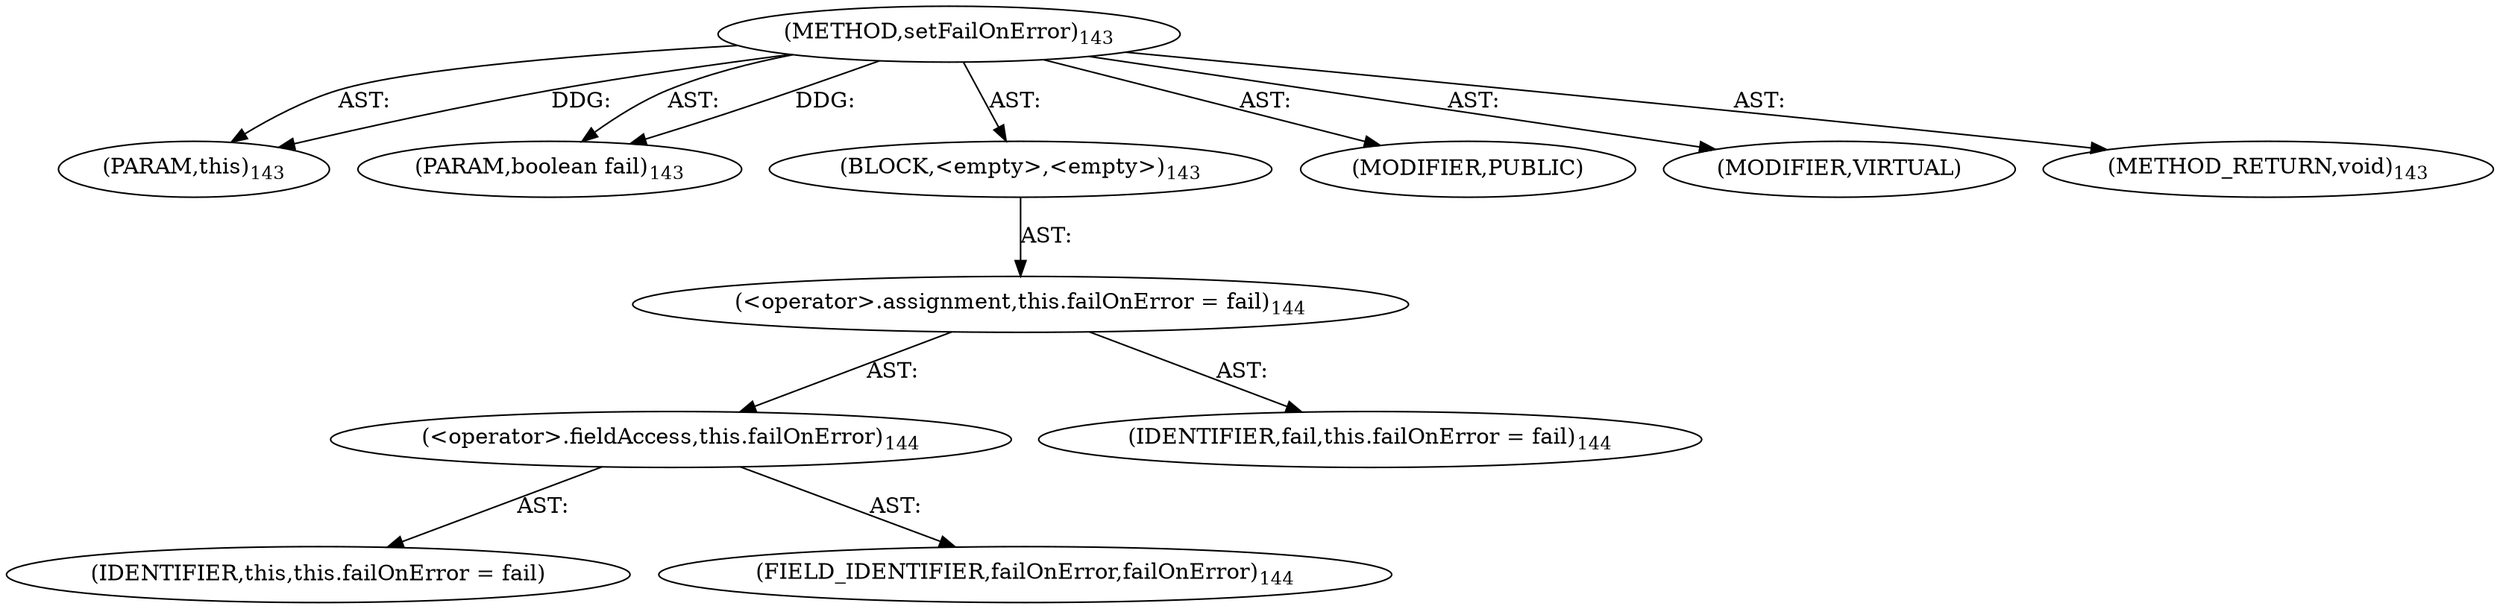 digraph "setFailOnError" {  
"111669149696" [label = <(METHOD,setFailOnError)<SUB>143</SUB>> ]
"115964117009" [label = <(PARAM,this)<SUB>143</SUB>> ]
"115964117010" [label = <(PARAM,boolean fail)<SUB>143</SUB>> ]
"25769803776" [label = <(BLOCK,&lt;empty&gt;,&lt;empty&gt;)<SUB>143</SUB>> ]
"30064771072" [label = <(&lt;operator&gt;.assignment,this.failOnError = fail)<SUB>144</SUB>> ]
"30064771073" [label = <(&lt;operator&gt;.fieldAccess,this.failOnError)<SUB>144</SUB>> ]
"68719476772" [label = <(IDENTIFIER,this,this.failOnError = fail)> ]
"55834574848" [label = <(FIELD_IDENTIFIER,failOnError,failOnError)<SUB>144</SUB>> ]
"68719476773" [label = <(IDENTIFIER,fail,this.failOnError = fail)<SUB>144</SUB>> ]
"133143986191" [label = <(MODIFIER,PUBLIC)> ]
"133143986192" [label = <(MODIFIER,VIRTUAL)> ]
"128849018880" [label = <(METHOD_RETURN,void)<SUB>143</SUB>> ]
  "111669149696" -> "115964117009"  [ label = "AST: "] 
  "111669149696" -> "115964117010"  [ label = "AST: "] 
  "111669149696" -> "25769803776"  [ label = "AST: "] 
  "111669149696" -> "133143986191"  [ label = "AST: "] 
  "111669149696" -> "133143986192"  [ label = "AST: "] 
  "111669149696" -> "128849018880"  [ label = "AST: "] 
  "25769803776" -> "30064771072"  [ label = "AST: "] 
  "30064771072" -> "30064771073"  [ label = "AST: "] 
  "30064771072" -> "68719476773"  [ label = "AST: "] 
  "30064771073" -> "68719476772"  [ label = "AST: "] 
  "30064771073" -> "55834574848"  [ label = "AST: "] 
  "111669149696" -> "115964117009"  [ label = "DDG: "] 
  "111669149696" -> "115964117010"  [ label = "DDG: "] 
}
